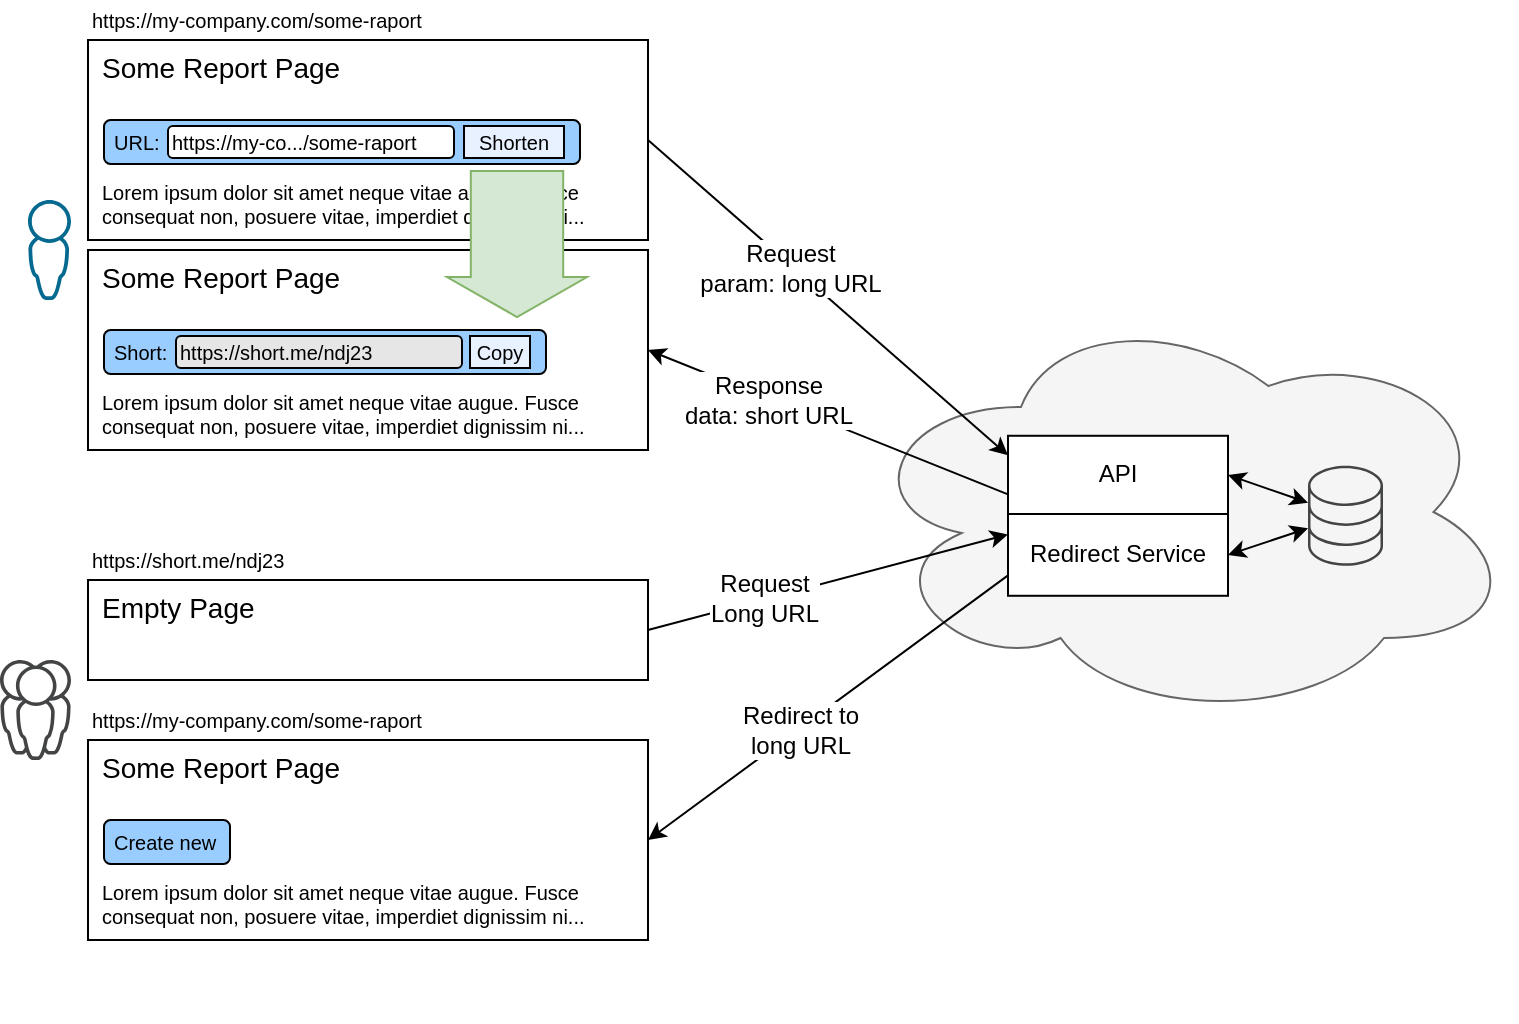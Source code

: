 <mxfile version="13.7.7" type="github">
  <diagram id="n5ZKehSMIS1Zb8Wr717u" name="Page-1">
    <mxGraphModel dx="1422" dy="834" grid="1" gridSize="10" guides="1" tooltips="1" connect="1" arrows="1" fold="1" page="1" pageScale="1" pageWidth="827" pageHeight="1169" math="0" shadow="0">
      <root>
        <mxCell id="0" />
        <mxCell id="1" parent="0" />
        <mxCell id="0H78g9bni-s1hTlXiDem-54" value="" style="group" vertex="1" connectable="0" parent="1">
          <mxGeometry x="45" y="132" width="319" height="100" as="geometry" />
        </mxCell>
        <mxCell id="0H78g9bni-s1hTlXiDem-28" value="&lt;font style=&quot;font-size: 14px&quot;&gt;Some Report Page&lt;/font&gt;&lt;br&gt;&lt;br&gt;&lt;br&gt;&lt;br&gt;&lt;br&gt;Lorem ipsum dolor sit amet neque vitae augue. Fusce consequat non, posuere vitae, imperdiet dignissim ni..." style="rounded=0;whiteSpace=wrap;html=1;shadow=0;labelBackgroundColor=none;fontSize=10;align=left;verticalAlign=top;spacing=7;spacingTop=-6;" vertex="1" parent="0H78g9bni-s1hTlXiDem-54">
          <mxGeometry width="280" height="100" as="geometry" />
        </mxCell>
        <mxCell id="0H78g9bni-s1hTlXiDem-29" value="" style="group" vertex="1" connectable="0" parent="0H78g9bni-s1hTlXiDem-54">
          <mxGeometry x="8" y="40" width="238" height="31" as="geometry" />
        </mxCell>
        <mxCell id="0H78g9bni-s1hTlXiDem-30" value="Short:" style="rounded=1;whiteSpace=wrap;html=1;fontSize=10;align=left;shadow=0;fillColor=#99CCFF;labelBackgroundColor=none;labelBorderColor=none;spacingLeft=3;" vertex="1" parent="0H78g9bni-s1hTlXiDem-29">
          <mxGeometry width="221" height="22" as="geometry" />
        </mxCell>
        <mxCell id="0H78g9bni-s1hTlXiDem-31" value="https://short.me/ndj23" style="rounded=1;whiteSpace=wrap;html=1;align=left;fontSize=10;fillColor=#E6E6E6;" vertex="1" parent="0H78g9bni-s1hTlXiDem-29">
          <mxGeometry x="36" y="3" width="143" height="16" as="geometry" />
        </mxCell>
        <mxCell id="0H78g9bni-s1hTlXiDem-32" value="Copy" style="rounded=0;whiteSpace=wrap;html=1;align=center;fontSize=10;fillColor=#E8F1FF;" vertex="1" parent="0H78g9bni-s1hTlXiDem-29">
          <mxGeometry x="183" y="3" width="30" height="16" as="geometry" />
        </mxCell>
        <mxCell id="0H78g9bni-s1hTlXiDem-53" value="" style="group" vertex="1" connectable="0" parent="1">
          <mxGeometry x="45" y="27" width="280" height="141" as="geometry" />
        </mxCell>
        <mxCell id="0H78g9bni-s1hTlXiDem-25" value="&lt;font style=&quot;font-size: 14px&quot;&gt;Some Report Page&lt;/font&gt;&lt;br&gt;&lt;br&gt;&lt;br&gt;&lt;br&gt;&lt;br&gt;Lorem ipsum dolor sit amet neque vitae augue. Fusce consequat non, posuere vitae, imperdiet dignissim ni..." style="rounded=0;whiteSpace=wrap;html=1;shadow=0;labelBackgroundColor=none;fontSize=10;align=left;verticalAlign=top;spacing=7;spacingTop=-6;" vertex="1" parent="0H78g9bni-s1hTlXiDem-53">
          <mxGeometry width="280" height="100" as="geometry" />
        </mxCell>
        <mxCell id="0H78g9bni-s1hTlXiDem-19" value="" style="group" vertex="1" connectable="0" parent="0H78g9bni-s1hTlXiDem-53">
          <mxGeometry x="8" y="40" width="238" height="31" as="geometry" />
        </mxCell>
        <mxCell id="0H78g9bni-s1hTlXiDem-18" value="URL:" style="rounded=1;whiteSpace=wrap;html=1;fontSize=10;align=left;shadow=0;fillColor=#99CCFF;labelBackgroundColor=none;labelBorderColor=none;spacingLeft=3;" vertex="1" parent="0H78g9bni-s1hTlXiDem-19">
          <mxGeometry width="238" height="22" as="geometry" />
        </mxCell>
        <mxCell id="0H78g9bni-s1hTlXiDem-14" value="https://my-co.../some-raport" style="rounded=1;whiteSpace=wrap;html=1;align=left;fontSize=10;" vertex="1" parent="0H78g9bni-s1hTlXiDem-19">
          <mxGeometry x="32" y="3" width="143" height="16" as="geometry" />
        </mxCell>
        <mxCell id="0H78g9bni-s1hTlXiDem-17" value="Shorten" style="rounded=0;whiteSpace=wrap;html=1;align=center;fontSize=10;fillColor=#E8F1FF;" vertex="1" parent="0H78g9bni-s1hTlXiDem-19">
          <mxGeometry x="180" y="3" width="50" height="16" as="geometry" />
        </mxCell>
        <mxCell id="0H78g9bni-s1hTlXiDem-33" value="" style="html=1;shadow=0;dashed=0;align=center;verticalAlign=middle;shape=mxgraph.arrows2.arrow;dy=0.34;dx=20;notch=0;rounded=1;labelBackgroundColor=none;fillColor=#d5e8d4;fontSize=10;rotation=90;strokeColor=#82b366;" vertex="1" parent="0H78g9bni-s1hTlXiDem-53">
          <mxGeometry x="178" y="67" width="73" height="70" as="geometry" />
        </mxCell>
        <mxCell id="0H78g9bni-s1hTlXiDem-20" value="" style="pointerEvents=1;shadow=0;dashed=0;html=1;strokeColor=none;fillColor=#434445;aspect=fixed;labelPosition=center;verticalLabelPosition=bottom;verticalAlign=top;align=center;outlineConnect=0;shape=mxgraph.vvd.user_group;rounded=1;labelBackgroundColor=none;fontSize=10;" vertex="1" parent="1">
          <mxGeometry x="1.0" y="337" width="35.5" height="50" as="geometry" />
        </mxCell>
        <mxCell id="0H78g9bni-s1hTlXiDem-34" value="https://my-company.com/some-raport" style="text;html=1;strokeColor=none;fillColor=none;align=left;verticalAlign=middle;whiteSpace=wrap;rounded=0;shadow=0;labelBackgroundColor=none;fontSize=10;" vertex="1" parent="1">
          <mxGeometry x="45" y="7" width="240" height="20" as="geometry" />
        </mxCell>
        <mxCell id="0H78g9bni-s1hTlXiDem-35" value="" style="pointerEvents=1;shadow=0;dashed=0;html=1;strokeColor=none;aspect=fixed;labelPosition=center;verticalLabelPosition=bottom;verticalAlign=top;align=center;outlineConnect=0;shape=mxgraph.vvd.administrator;fillColor=#066A90;rounded=1;labelBackgroundColor=none;fontSize=10;" vertex="1" parent="1">
          <mxGeometry x="15" y="107" width="21.5" height="50" as="geometry" />
        </mxCell>
        <mxCell id="0H78g9bni-s1hTlXiDem-55" value="" style="group" vertex="1" connectable="0" parent="1">
          <mxGeometry x="45" y="297" width="280" height="221" as="geometry" />
        </mxCell>
        <mxCell id="0H78g9bni-s1hTlXiDem-56" value="&lt;font style=&quot;font-size: 14px&quot;&gt;Empty Page&lt;/font&gt;" style="rounded=0;whiteSpace=wrap;html=1;shadow=0;labelBackgroundColor=none;fontSize=10;align=left;verticalAlign=top;spacing=7;spacingTop=-6;" vertex="1" parent="0H78g9bni-s1hTlXiDem-55">
          <mxGeometry width="280" height="50" as="geometry" />
        </mxCell>
        <mxCell id="0H78g9bni-s1hTlXiDem-67" style="edgeStyle=orthogonalEdgeStyle;rounded=0;orthogonalLoop=1;jettySize=auto;html=1;exitX=0.5;exitY=1;exitDx=0;exitDy=0;fontSize=12;" edge="1" parent="0H78g9bni-s1hTlXiDem-55" source="0H78g9bni-s1hTlXiDem-56" target="0H78g9bni-s1hTlXiDem-56">
          <mxGeometry relative="1" as="geometry" />
        </mxCell>
        <mxCell id="0H78g9bni-s1hTlXiDem-78" value="" style="group" vertex="1" connectable="0" parent="0H78g9bni-s1hTlXiDem-55">
          <mxGeometry y="60" width="280" height="161" as="geometry" />
        </mxCell>
        <mxCell id="0H78g9bni-s1hTlXiDem-70" value="" style="group" vertex="1" connectable="0" parent="0H78g9bni-s1hTlXiDem-78">
          <mxGeometry y="20" width="280" height="141" as="geometry" />
        </mxCell>
        <mxCell id="0H78g9bni-s1hTlXiDem-71" value="&lt;font style=&quot;font-size: 14px&quot;&gt;Some Report Page&lt;/font&gt;&lt;br&gt;&lt;br&gt;&lt;br&gt;&lt;br&gt;&lt;br&gt;Lorem ipsum dolor sit amet neque vitae augue. Fusce consequat non, posuere vitae, imperdiet dignissim ni..." style="rounded=0;whiteSpace=wrap;html=1;shadow=0;labelBackgroundColor=none;fontSize=10;align=left;verticalAlign=top;spacing=7;spacingTop=-6;" vertex="1" parent="0H78g9bni-s1hTlXiDem-70">
          <mxGeometry width="280" height="100" as="geometry" />
        </mxCell>
        <mxCell id="0H78g9bni-s1hTlXiDem-72" value="" style="group" vertex="1" connectable="0" parent="0H78g9bni-s1hTlXiDem-70">
          <mxGeometry x="8" y="40" width="238" height="31" as="geometry" />
        </mxCell>
        <mxCell id="0H78g9bni-s1hTlXiDem-73" value="Create new" style="rounded=1;whiteSpace=wrap;html=1;fontSize=10;align=left;shadow=0;fillColor=#99CCFF;labelBackgroundColor=none;labelBorderColor=none;spacingLeft=3;" vertex="1" parent="0H78g9bni-s1hTlXiDem-72">
          <mxGeometry width="63" height="22" as="geometry" />
        </mxCell>
        <mxCell id="0H78g9bni-s1hTlXiDem-77" value="https://my-company.com/some-raport" style="text;html=1;strokeColor=none;fillColor=none;align=left;verticalAlign=middle;whiteSpace=wrap;rounded=0;shadow=0;labelBackgroundColor=none;fontSize=10;" vertex="1" parent="0H78g9bni-s1hTlXiDem-78">
          <mxGeometry width="240" height="20" as="geometry" />
        </mxCell>
        <mxCell id="0H78g9bni-s1hTlXiDem-66" value="https://short.me/ndj23" style="text;html=1;strokeColor=none;fillColor=none;align=left;verticalAlign=middle;whiteSpace=wrap;rounded=0;shadow=0;labelBackgroundColor=none;fontSize=10;" vertex="1" parent="1">
          <mxGeometry x="45" y="277" width="240" height="20" as="geometry" />
        </mxCell>
        <mxCell id="0H78g9bni-s1hTlXiDem-83" value="" style="group" vertex="1" connectable="0" parent="1">
          <mxGeometry x="429" y="158" width="330" height="210" as="geometry" />
        </mxCell>
        <mxCell id="0H78g9bni-s1hTlXiDem-38" value="" style="ellipse;shape=cloud;whiteSpace=wrap;html=1;fontFamily=Helvetica;fontSize=12;fontColor=#333333;align=center;strokeColor=#666666;fillColor=#f5f5f5;" vertex="1" parent="0H78g9bni-s1hTlXiDem-83">
          <mxGeometry width="330" height="210" as="geometry" />
        </mxCell>
        <mxCell id="0H78g9bni-s1hTlXiDem-82" value="" style="group" vertex="1" connectable="0" parent="0H78g9bni-s1hTlXiDem-83">
          <mxGeometry x="76" y="66.89" width="187.5" height="80" as="geometry" />
        </mxCell>
        <mxCell id="0H78g9bni-s1hTlXiDem-21" value="" style="pointerEvents=1;shadow=0;dashed=0;html=1;strokeColor=none;fillColor=#434445;aspect=fixed;labelPosition=center;verticalLabelPosition=bottom;verticalAlign=top;align=center;outlineConnect=0;shape=mxgraph.vvd.storage;rounded=1;labelBackgroundColor=none;fontSize=10;" vertex="1" parent="0H78g9bni-s1hTlXiDem-82">
          <mxGeometry x="150" y="15" width="37.5" height="50" as="geometry" />
        </mxCell>
        <mxCell id="0H78g9bni-s1hTlXiDem-44" value="API" style="rounded=0;whiteSpace=wrap;html=1;shadow=0;labelBackgroundColor=none;fontSize=12;align=center;verticalAlign=middle;" vertex="1" parent="0H78g9bni-s1hTlXiDem-82">
          <mxGeometry width="110" height="39.11" as="geometry" />
        </mxCell>
        <mxCell id="0H78g9bni-s1hTlXiDem-47" value="" style="endArrow=classic;startArrow=classic;html=1;fontSize=12;exitX=1;exitY=0.5;exitDx=0;exitDy=0;" edge="1" parent="0H78g9bni-s1hTlXiDem-82" source="0H78g9bni-s1hTlXiDem-44" target="0H78g9bni-s1hTlXiDem-21">
          <mxGeometry width="50" height="50" relative="1" as="geometry">
            <mxPoint x="-90" y="18.11" as="sourcePoint" />
            <mxPoint x="-40" y="-31.89" as="targetPoint" />
          </mxGeometry>
        </mxCell>
        <mxCell id="0H78g9bni-s1hTlXiDem-45" value="Redirect Service" style="rounded=0;whiteSpace=wrap;html=1;shadow=0;labelBackgroundColor=none;fontSize=12;align=center;verticalAlign=middle;" vertex="1" parent="0H78g9bni-s1hTlXiDem-82">
          <mxGeometry y="39.11" width="110" height="40.89" as="geometry" />
        </mxCell>
        <mxCell id="0H78g9bni-s1hTlXiDem-48" value="" style="endArrow=classic;startArrow=classic;html=1;fontSize=12;exitX=1;exitY=0.5;exitDx=0;exitDy=0;" edge="1" parent="0H78g9bni-s1hTlXiDem-82" source="0H78g9bni-s1hTlXiDem-45" target="0H78g9bni-s1hTlXiDem-21">
          <mxGeometry width="50" height="50" relative="1" as="geometry">
            <mxPoint x="-90" y="18.11" as="sourcePoint" />
            <mxPoint x="-40" y="-31.89" as="targetPoint" />
          </mxGeometry>
        </mxCell>
        <mxCell id="0H78g9bni-s1hTlXiDem-68" value="" style="endArrow=classic;html=1;fontSize=12;entryX=0;entryY=0.25;entryDx=0;entryDy=0;exitX=1;exitY=0.5;exitDx=0;exitDy=0;" edge="1" parent="1" source="0H78g9bni-s1hTlXiDem-56" target="0H78g9bni-s1hTlXiDem-45">
          <mxGeometry width="50" height="50" relative="1" as="geometry">
            <mxPoint x="364" y="477" as="sourcePoint" />
            <mxPoint x="414" y="427" as="targetPoint" />
          </mxGeometry>
        </mxCell>
        <mxCell id="0H78g9bni-s1hTlXiDem-79" value="Request&lt;br&gt;Long URL" style="edgeLabel;html=1;align=center;verticalAlign=middle;resizable=0;points=[];fontSize=12;" vertex="1" connectable="0" parent="0H78g9bni-s1hTlXiDem-68">
          <mxGeometry x="-0.337" y="1" relative="1" as="geometry">
            <mxPoint x="-1" as="offset" />
          </mxGeometry>
        </mxCell>
        <mxCell id="0H78g9bni-s1hTlXiDem-69" value="" style="endArrow=classic;html=1;fontSize=12;exitX=0;exitY=0.75;exitDx=0;exitDy=0;entryX=1;entryY=0.5;entryDx=0;entryDy=0;" edge="1" parent="1" source="0H78g9bni-s1hTlXiDem-45" target="0H78g9bni-s1hTlXiDem-71">
          <mxGeometry width="50" height="50" relative="1" as="geometry">
            <mxPoint x="455" y="517" as="sourcePoint" />
            <mxPoint x="325" y="477" as="targetPoint" />
          </mxGeometry>
        </mxCell>
        <mxCell id="0H78g9bni-s1hTlXiDem-80" value="Redirect to&lt;br&gt;long URL" style="edgeLabel;html=1;align=center;verticalAlign=middle;resizable=0;points=[];fontSize=12;" vertex="1" connectable="0" parent="0H78g9bni-s1hTlXiDem-69">
          <mxGeometry x="0.166" relative="1" as="geometry">
            <mxPoint as="offset" />
          </mxGeometry>
        </mxCell>
        <mxCell id="0H78g9bni-s1hTlXiDem-64" value="" style="endArrow=classic;html=1;fontSize=12;entryX=1;entryY=0.5;entryDx=0;entryDy=0;exitX=0;exitY=0.75;exitDx=0;exitDy=0;" edge="1" parent="1" source="0H78g9bni-s1hTlXiDem-44" target="0H78g9bni-s1hTlXiDem-28">
          <mxGeometry width="50" height="50" relative="1" as="geometry">
            <mxPoint x="535" y="77" as="sourcePoint" />
            <mxPoint x="585" y="27" as="targetPoint" />
          </mxGeometry>
        </mxCell>
        <mxCell id="0H78g9bni-s1hTlXiDem-65" value="Response&lt;br&gt;data: short URL" style="edgeLabel;html=1;align=center;verticalAlign=middle;resizable=0;points=[];fontSize=12;" vertex="1" connectable="0" parent="0H78g9bni-s1hTlXiDem-64">
          <mxGeometry x="0.328" y="1" relative="1" as="geometry">
            <mxPoint as="offset" />
          </mxGeometry>
        </mxCell>
        <mxCell id="0H78g9bni-s1hTlXiDem-62" value="" style="endArrow=classic;html=1;fontSize=12;entryX=0;entryY=0.25;entryDx=0;entryDy=0;exitX=1;exitY=0.5;exitDx=0;exitDy=0;" edge="1" parent="1" source="0H78g9bni-s1hTlXiDem-25" target="0H78g9bni-s1hTlXiDem-44">
          <mxGeometry width="50" height="50" relative="1" as="geometry">
            <mxPoint x="345" y="97" as="sourcePoint" />
            <mxPoint x="485" y="197" as="targetPoint" />
          </mxGeometry>
        </mxCell>
        <mxCell id="0H78g9bni-s1hTlXiDem-63" value="Request&lt;br&gt;param: long URL" style="edgeLabel;html=1;align=center;verticalAlign=middle;resizable=0;points=[];fontSize=12;" vertex="1" connectable="0" parent="0H78g9bni-s1hTlXiDem-62">
          <mxGeometry x="-0.205" y="-1" relative="1" as="geometry">
            <mxPoint as="offset" />
          </mxGeometry>
        </mxCell>
      </root>
    </mxGraphModel>
  </diagram>
</mxfile>
